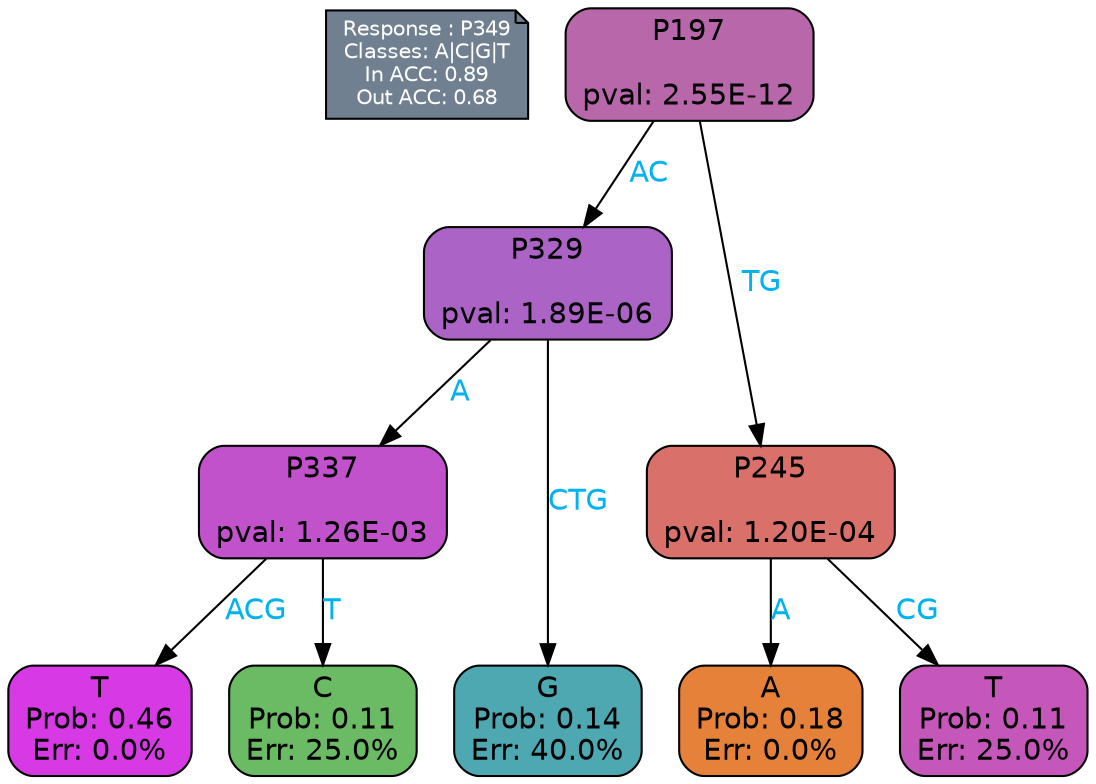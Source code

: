 digraph Tree {
node [shape=box, style="filled, rounded", color="black", fontname=helvetica] ;
graph [ranksep=equally, splines=polylines, bgcolor=transparent, dpi=600] ;
edge [fontname=helvetica] ;
LEGEND [label="Response : P349
Classes: A|C|G|T
In ACC: 0.89
Out ACC: 0.68
",shape=note,align=left,style=filled,fillcolor="slategray",fontcolor="white",fontsize=10];1 [label="P197

pval: 2.55E-12", fillcolor="#b867ab"] ;
2 [label="P329

pval: 1.89E-06", fillcolor="#ab63c6"] ;
3 [label="P337

pval: 1.26E-03", fillcolor="#c152cb"] ;
4 [label="T
Prob: 0.46
Err: 0.0%", fillcolor="#d739e5"] ;
5 [label="C
Prob: 0.11
Err: 25.0%", fillcolor="#6bba64"] ;
6 [label="G
Prob: 0.14
Err: 40.0%", fillcolor="#4da8b1"] ;
7 [label="P245

pval: 1.20E-04", fillcolor="#d9716a"] ;
8 [label="A
Prob: 0.18
Err: 0.0%", fillcolor="#e58139"] ;
9 [label="T
Prob: 0.11
Err: 25.0%", fillcolor="#c657ba"] ;
1 -> 2 [label="AC",fontcolor=deepskyblue2] ;
1 -> 7 [label="TG",fontcolor=deepskyblue2] ;
2 -> 3 [label="A",fontcolor=deepskyblue2] ;
2 -> 6 [label="CTG",fontcolor=deepskyblue2] ;
3 -> 4 [label="ACG",fontcolor=deepskyblue2] ;
3 -> 5 [label="T",fontcolor=deepskyblue2] ;
7 -> 8 [label="A",fontcolor=deepskyblue2] ;
7 -> 9 [label="CG",fontcolor=deepskyblue2] ;
{rank = same; 4;5;6;8;9;}{rank = same; LEGEND;1;}}